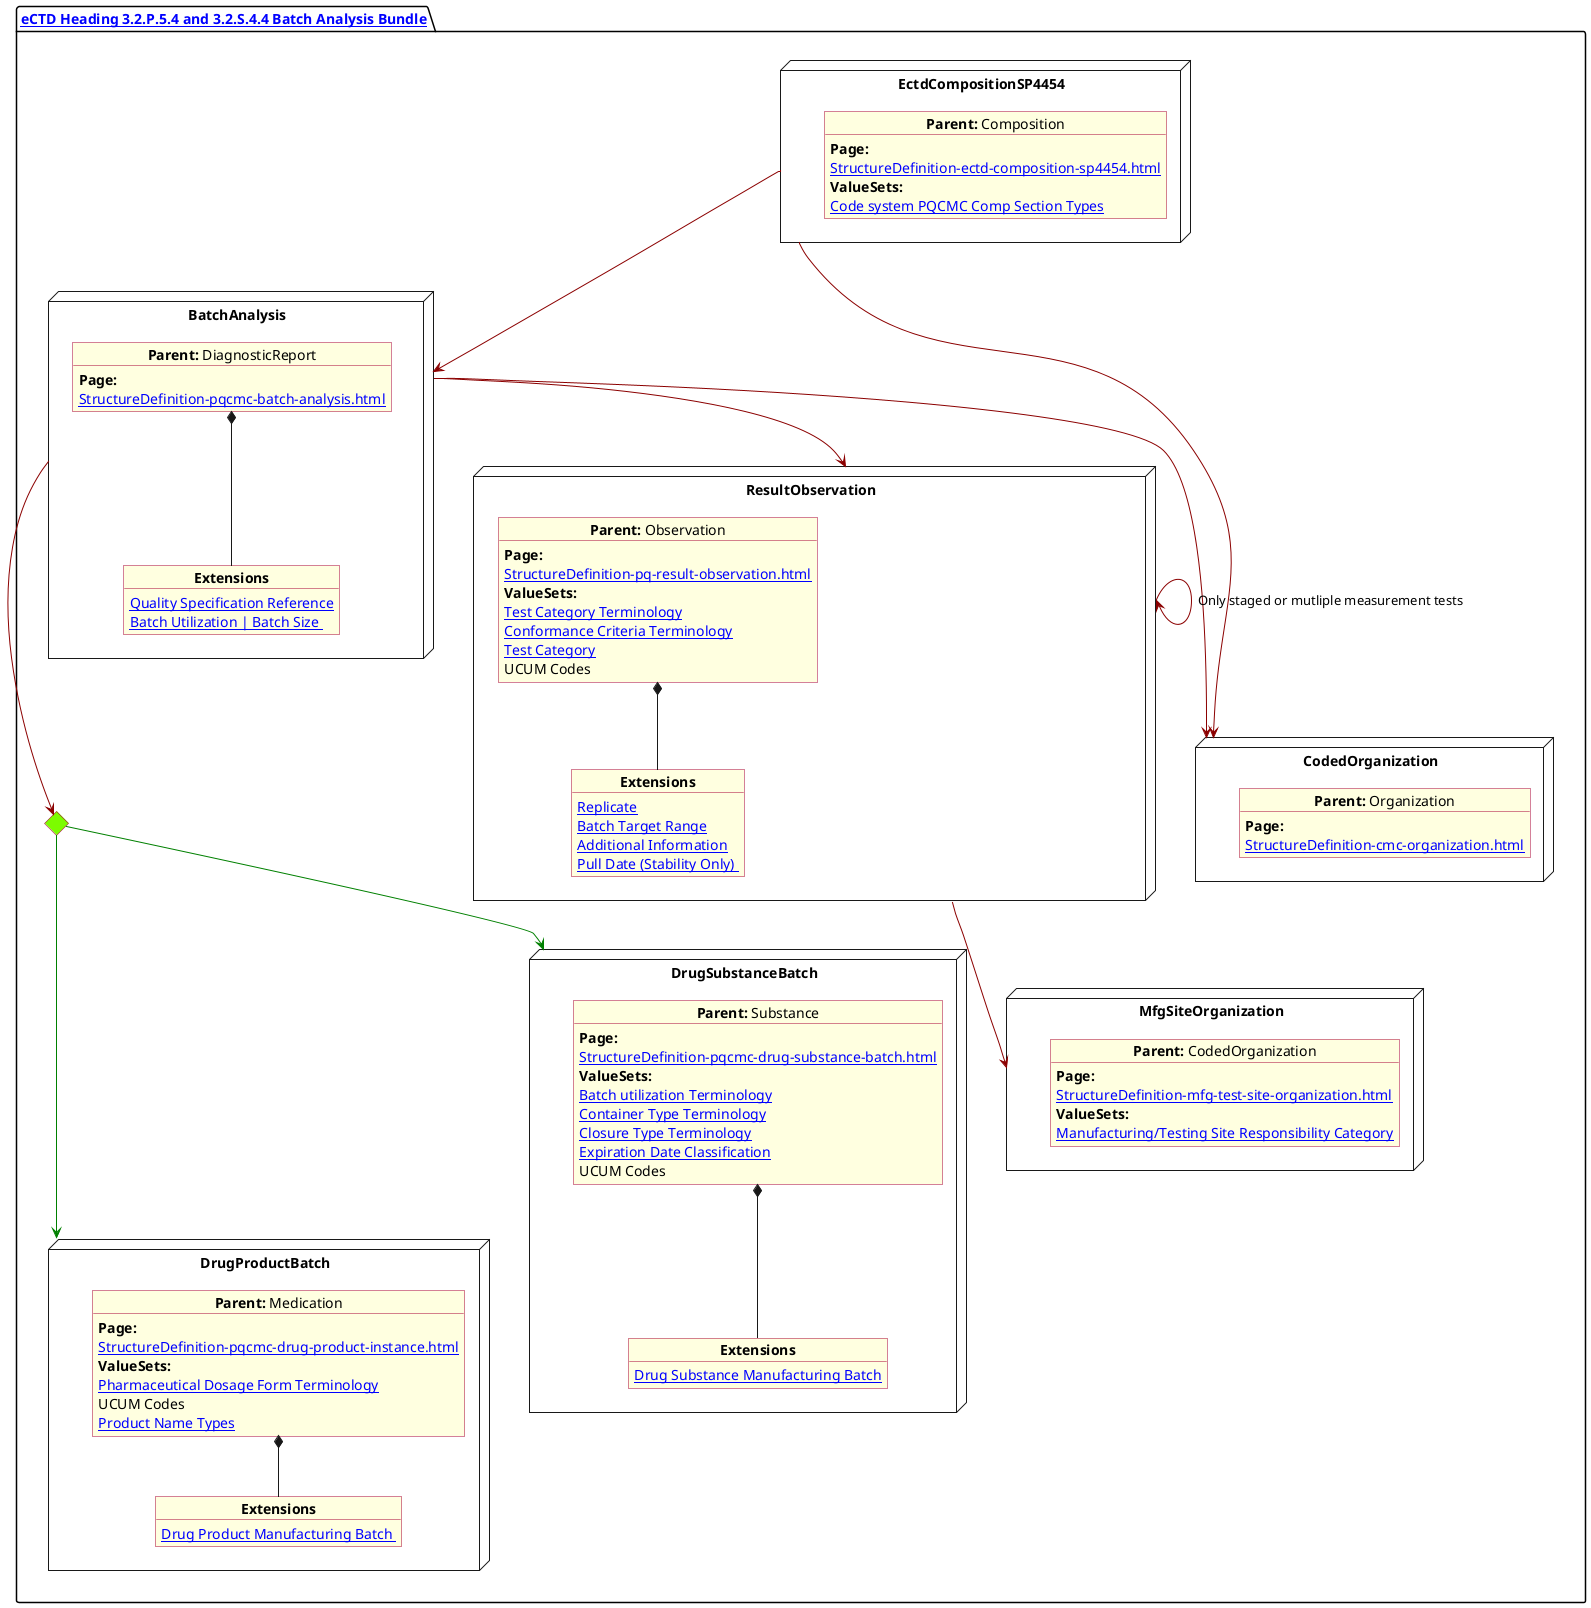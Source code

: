 @startuml BatchAnalysis
allowmixing
'Mixed model of use case and object
skinparam svgDimensionStyle false
skinparam ObjectBackgroundColor LightYellow
skinparam ObjectBorderColor #A80036
skinparam activityDiamondBorderColor #A80036
skinparam activityDiamondBackgroundColor lawnGreen
skinparam ClassBorderThickness 4


package "[[StructureDefinition-cmc-ectd-document-sp4454.html eCTD Heading 3.2.P.5.4 and 3.2.S.4.4 Batch Analysis Bundle]]" as NODES {

  node "EctdCompositionSP4454" as N1 {
    object "**Parent:** Composition" as obj1 {
      **Page:**
      [[StructureDefinition-ectd-composition-sp4454.html]]

      **ValueSets:**
      [[ValueSet-cmc-comp-section-types-vs.html Code system PQCMC Comp Section Types]]
    }
  }

  node "BatchAnalysis" as  BatchAnalysis {
    object "**Parent:** DiagnosticReport" as obj2 {
      **Page:**
      [[StructureDefinition-pqcmc-batch-analysis.html]]
    }
    object "**Extensions**" as  obj2Ex {
      [[StructureDefinition-pq-quality-specification-extension.html Quality Specification Reference]]
      [[StructureDefinition-drug-product-manufacturing-batch.html Batch Utilization | Batch Size ]]
    }
    obj2 *-- obj2Ex
  }

  node "CodedOrganization" as CodedOrganization {

    object "**Parent:** Organization" as objAu {
      **Page:**
      [[StructureDefinition-cmc-organization.html]]
    }
  }

  node "DrugProductBatch" as DrugProductBatch {
    object "**Parent:** Medication" as obj3 {
      **Page:**
      [[StructureDefinition-pqcmc-drug-product-instance.html]]

      **ValueSets:**
      [[ValueSet-spl-pharmaceutical-dosage-form-terminology.html Pharmaceutical Dosage Form Terminology]]
      UCUM Codes
      [[ValueSet-cmc-product-name-types-vs.html Product Name Types]]
    }

    object "**Extensions**" as  objExsBatch {

      [[StructureDefinition-drug-product-manufacturing-batch.html Drug Product Manufacturing Batch ]]
    }
    obj3 *-- objExsBatch
  }


  node "DrugSubstanceBatch" as DrugSubstanceBatch {

    object "**Parent:** Substance" as obj4 {
      **Page:**
      [[StructureDefinition-pqcmc-drug-substance-batch.html]]

      **ValueSets:**
      [[ValueSet-pqcmc-batch-utilization-terminology.html Batch utilization Terminology]]
      [[ValueSet-pqcmc-container-type-terminology.html Container Type Terminology]]
      [[ValueSet-pqcmc-closure-type-terminology.html Closure Type Terminology]]
      [[ValueSet-pqcmc-expiration-date-classification-terminology.html Expiration Date Classification]]
      UCUM Codes
    }
    object "**Extensions**" as objXDs {

      [[StructureDefinition-drug-substance-manufacturing-batch.html Drug Substance Manufacturing Batch]]
    }
    obj4 *-- objXDs
  }

  node "MfgSiteOrganization" as  MfgSiteOrganization {
    object "**Parent:** CodedOrganization" as obj5 {
      **Page:**
      [[StructureDefinition-mfg-test-site-organization.html]]

      **ValueSets:**
      [[ValueSet-pqcmc-mfg-testing-site-terminology.html Manufacturing/Testing Site Responsibility Category]]
    }
  }

  node "ResultObservation" as ResultObservation  {

    object "**Parent:** Observation" as obj6 {
      **Page:**
      [[StructureDefinition-pq-result-observation.html]]

      **ValueSets:**
      [[ValueSet-pqcmc-test-category-terminology.html Test Category Terminology]]
      [[ValueSet-pqcmc-conformance-to-criteria-terminology.html Conformance Criteria Terminology]]
      [[ValueSet-pqcmc-test-category-terminology.html Test Category]]
      UCUM Codes
    }

    object "**Extensions**" as objXObs {
      [[StructureDefinition-pq-replicate-extension.html Replicate]]
      [[StructureDefinition-pq-batch-range.html Batch Target Range]]
      [[StructureDefinition-pq-additional-info-extension.html Additional Information]]
      [[StructureDefinition-pq-pullDate-extension.html Pull Date (Stability Only) ]]
    }
    obj6 *-- objXObs
  }

  diamond CH

  BatchAnalysis -[#darkred]--> CodedOrganization
  BatchAnalysis -[#darkred]-> ResultObservation
  BatchAnalysis -[#darkred]--> CH
  CH -[#green]--> DrugProductBatch
  CH -[#green]-> DrugSubstanceBatch
  ResultObservation -[#darkred]--> MfgSiteOrganization
  ResultObservation -[#darkred]-> ResultObservation : Only staged or mutliple measurement tests
  N1 -[#darkred]-> BatchAnalysis
  N1 -[#darkred]-> CodedOrganization
}
@enduml

